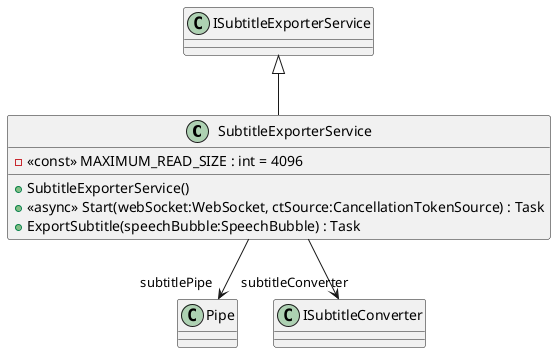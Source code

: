@startuml
class SubtitleExporterService {
    - <<const>> MAXIMUM_READ_SIZE : int = 4096
    + SubtitleExporterService()
    + <<async>> Start(webSocket:WebSocket, ctSource:CancellationTokenSource) : Task
    + ExportSubtitle(speechBubble:SpeechBubble) : Task
}
ISubtitleExporterService <|-- SubtitleExporterService
SubtitleExporterService --> "subtitlePipe" Pipe
SubtitleExporterService --> "subtitleConverter" ISubtitleConverter
@enduml
